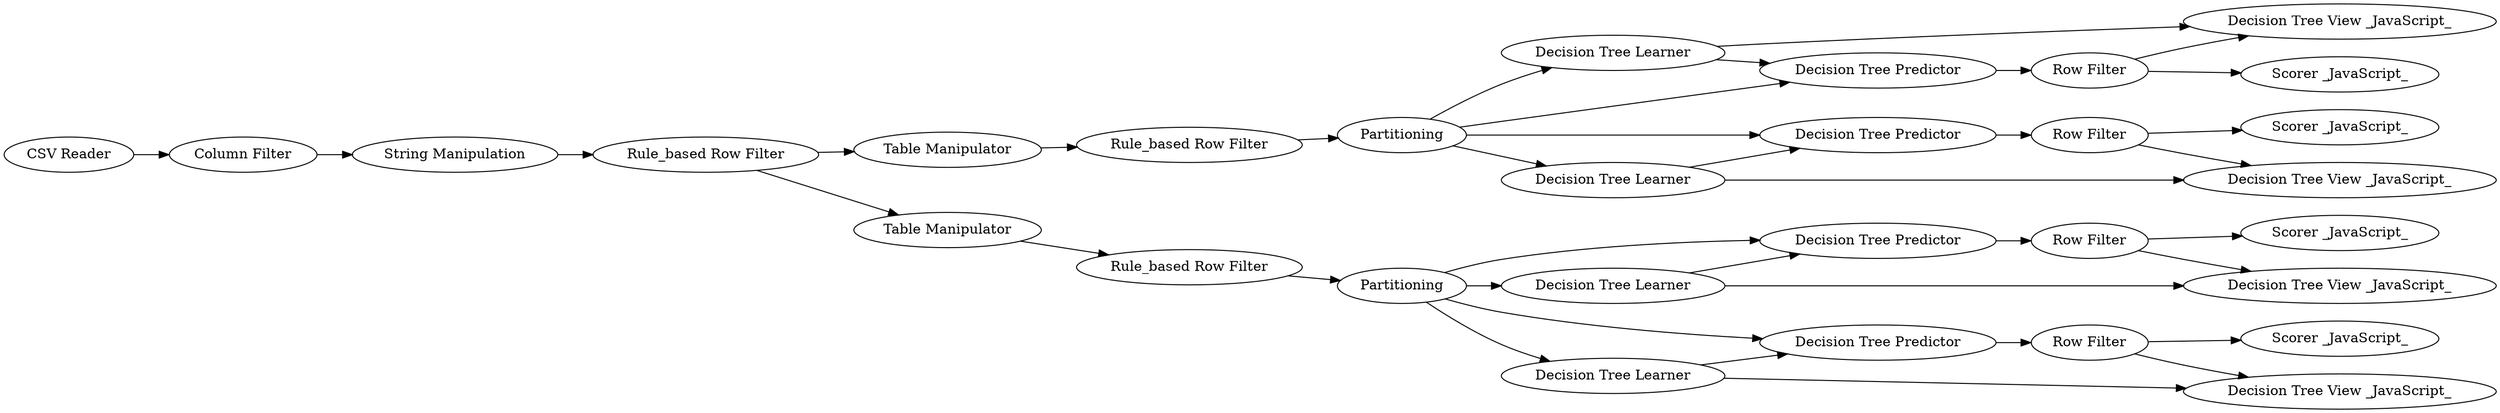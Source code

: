 digraph {
	"-7905792945875286816_2" [label=Partitioning]
	"-7905792945875286816_60" [label="Table Manipulator"]
	"-7905792945875286816_29" [label="Rule_based Row Filter"]
	"-7905792945875286816_38" [label="CSV Reader"]
	"-7905792945875286816_39" [label="Row Filter"]
	"-7905792945875286816_47" [label="Rule_based Row Filter"]
	"-7905792945875286816_37" [label="Scorer _JavaScript_"]
	"-7905792945875286816_41" [label="Decision Tree View _JavaScript_"]
	"-7905792945875286816_52" [label="Decision Tree Predictor"]
	"-7905792945875286816_3" [label="Decision Tree Learner"]
	"-7905792945875286816_9" [label="Column Filter"]
	"-7905792945875286816_44" [label="Row Filter"]
	"-7905792945875286816_46" [label="Rule_based Row Filter"]
	"-7905792945875286816_59" [label="Decision Tree View _JavaScript_"]
	"-7905792945875286816_43" [label="Scorer _JavaScript_"]
	"-7905792945875286816_61" [label="Table Manipulator"]
	"-7905792945875286816_54" [label="Row Filter"]
	"-7905792945875286816_51" [label="Scorer _JavaScript_"]
	"-7905792945875286816_58" [label="Decision Tree View _JavaScript_"]
	"-7905792945875286816_48" [label="Decision Tree Predictor"]
	"-7905792945875286816_45" [label="Decision Tree Learner"]
	"-7905792945875286816_53" [label="Decision Tree Learner"]
	"-7905792945875286816_42" [label="Decision Tree Predictor"]
	"-7905792945875286816_49" [label="Scorer _JavaScript_"]
	"-7905792945875286816_27" [label="String Manipulation"]
	"-7905792945875286816_57" [label="Decision Tree View _JavaScript_"]
	"-7905792945875286816_56" [label="Decision Tree Learner"]
	"-7905792945875286816_50" [label="Row Filter"]
	"-7905792945875286816_55" [label=Partitioning]
	"-7905792945875286816_4" [label="Decision Tree Predictor"]
	"-7905792945875286816_39" -> "-7905792945875286816_41"
	"-7905792945875286816_9" -> "-7905792945875286816_27"
	"-7905792945875286816_60" -> "-7905792945875286816_46"
	"-7905792945875286816_44" -> "-7905792945875286816_57"
	"-7905792945875286816_54" -> "-7905792945875286816_59"
	"-7905792945875286816_38" -> "-7905792945875286816_9"
	"-7905792945875286816_50" -> "-7905792945875286816_58"
	"-7905792945875286816_55" -> "-7905792945875286816_52"
	"-7905792945875286816_55" -> "-7905792945875286816_56"
	"-7905792945875286816_46" -> "-7905792945875286816_2"
	"-7905792945875286816_53" -> "-7905792945875286816_52"
	"-7905792945875286816_61" -> "-7905792945875286816_47"
	"-7905792945875286816_56" -> "-7905792945875286816_48"
	"-7905792945875286816_29" -> "-7905792945875286816_60"
	"-7905792945875286816_55" -> "-7905792945875286816_53"
	"-7905792945875286816_42" -> "-7905792945875286816_44"
	"-7905792945875286816_50" -> "-7905792945875286816_49"
	"-7905792945875286816_53" -> "-7905792945875286816_59"
	"-7905792945875286816_45" -> "-7905792945875286816_57"
	"-7905792945875286816_2" -> "-7905792945875286816_3"
	"-7905792945875286816_54" -> "-7905792945875286816_51"
	"-7905792945875286816_4" -> "-7905792945875286816_39"
	"-7905792945875286816_27" -> "-7905792945875286816_29"
	"-7905792945875286816_48" -> "-7905792945875286816_50"
	"-7905792945875286816_39" -> "-7905792945875286816_37"
	"-7905792945875286816_44" -> "-7905792945875286816_43"
	"-7905792945875286816_3" -> "-7905792945875286816_4"
	"-7905792945875286816_52" -> "-7905792945875286816_54"
	"-7905792945875286816_55" -> "-7905792945875286816_48"
	"-7905792945875286816_29" -> "-7905792945875286816_61"
	"-7905792945875286816_2" -> "-7905792945875286816_45"
	"-7905792945875286816_2" -> "-7905792945875286816_4"
	"-7905792945875286816_47" -> "-7905792945875286816_55"
	"-7905792945875286816_2" -> "-7905792945875286816_42"
	"-7905792945875286816_56" -> "-7905792945875286816_58"
	"-7905792945875286816_3" -> "-7905792945875286816_41"
	"-7905792945875286816_45" -> "-7905792945875286816_42"
	rankdir=LR
}

